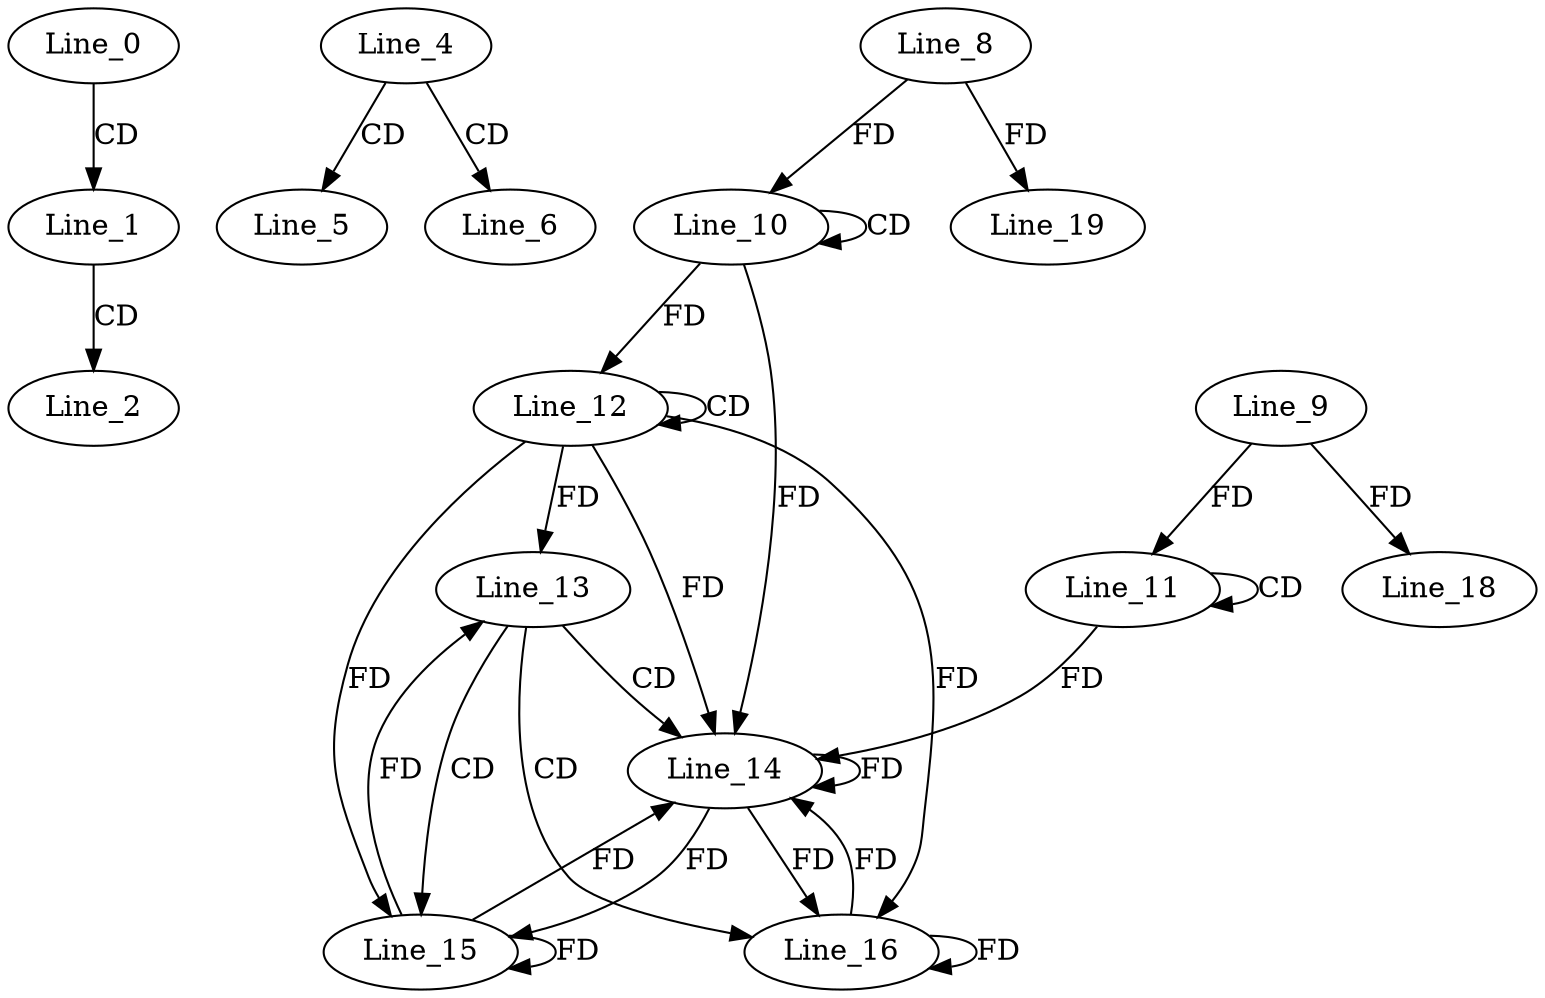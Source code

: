 digraph G {
  Line_0;
  Line_1;
  Line_2;
  Line_4;
  Line_5;
  Line_6;
  Line_10;
  Line_10;
  Line_8;
  Line_11;
  Line_11;
  Line_9;
  Line_12;
  Line_12;
  Line_13;
  Line_14;
  Line_14;
  Line_14;
  Line_15;
  Line_16;
  Line_18;
  Line_19;
  Line_0 -> Line_1 [ label="CD" ];
  Line_1 -> Line_2 [ label="CD" ];
  Line_4 -> Line_5 [ label="CD" ];
  Line_4 -> Line_6 [ label="CD" ];
  Line_10 -> Line_10 [ label="CD" ];
  Line_8 -> Line_10 [ label="FD" ];
  Line_11 -> Line_11 [ label="CD" ];
  Line_9 -> Line_11 [ label="FD" ];
  Line_12 -> Line_12 [ label="CD" ];
  Line_10 -> Line_12 [ label="FD" ];
  Line_12 -> Line_13 [ label="FD" ];
  Line_13 -> Line_14 [ label="CD" ];
  Line_14 -> Line_14 [ label="FD" ];
  Line_12 -> Line_14 [ label="FD" ];
  Line_11 -> Line_14 [ label="FD" ];
  Line_10 -> Line_14 [ label="FD" ];
  Line_13 -> Line_15 [ label="CD" ];
  Line_15 -> Line_15 [ label="FD" ];
  Line_12 -> Line_15 [ label="FD" ];
  Line_14 -> Line_15 [ label="FD" ];
  Line_13 -> Line_16 [ label="CD" ];
  Line_16 -> Line_16 [ label="FD" ];
  Line_12 -> Line_16 [ label="FD" ];
  Line_14 -> Line_16 [ label="FD" ];
  Line_9 -> Line_18 [ label="FD" ];
  Line_8 -> Line_19 [ label="FD" ];
  Line_15 -> Line_13 [ label="FD" ];
  Line_16 -> Line_14 [ label="FD" ];
  Line_15 -> Line_14 [ label="FD" ];
}

